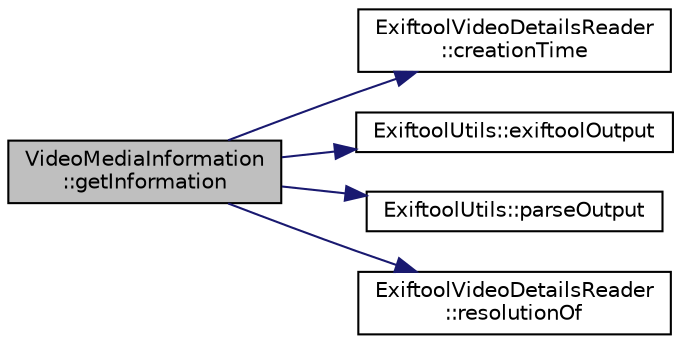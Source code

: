 digraph "VideoMediaInformation::getInformation"
{
 // LATEX_PDF_SIZE
  edge [fontname="Helvetica",fontsize="10",labelfontname="Helvetica",labelfontsize="10"];
  node [fontname="Helvetica",fontsize="10",shape=record];
  rankdir="LR";
  Node1 [label="VideoMediaInformation\l::getInformation",height=0.2,width=0.4,color="black", fillcolor="grey75", style="filled", fontcolor="black",tooltip=" "];
  Node1 -> Node2 [color="midnightblue",fontsize="10",style="solid",fontname="Helvetica"];
  Node2 [label="ExiftoolVideoDetailsReader\l::creationTime",height=0.2,width=0.4,color="black", fillcolor="white", style="filled",URL="$class_exiftool_video_details_reader.html#a23e84b15adcca83980107789876f1e34",tooltip=" "];
  Node1 -> Node3 [color="midnightblue",fontsize="10",style="solid",fontname="Helvetica"];
  Node3 [label="ExiftoolUtils::exiftoolOutput",height=0.2,width=0.4,color="black", fillcolor="white", style="filled",URL="$namespace_exiftool_utils.html#a4d528486127a861feb2cd9ea702ab03b",tooltip=" "];
  Node1 -> Node4 [color="midnightblue",fontsize="10",style="solid",fontname="Helvetica"];
  Node4 [label="ExiftoolUtils::parseOutput",height=0.2,width=0.4,color="black", fillcolor="white", style="filled",URL="$namespace_exiftool_utils.html#a95985ff3a23e60b1de9ce045ae65a717",tooltip=" "];
  Node1 -> Node5 [color="midnightblue",fontsize="10",style="solid",fontname="Helvetica"];
  Node5 [label="ExiftoolVideoDetailsReader\l::resolutionOf",height=0.2,width=0.4,color="black", fillcolor="white", style="filled",URL="$class_exiftool_video_details_reader.html#aa5276185b50a1d4203ed959a256d5f98",tooltip=" "];
}
